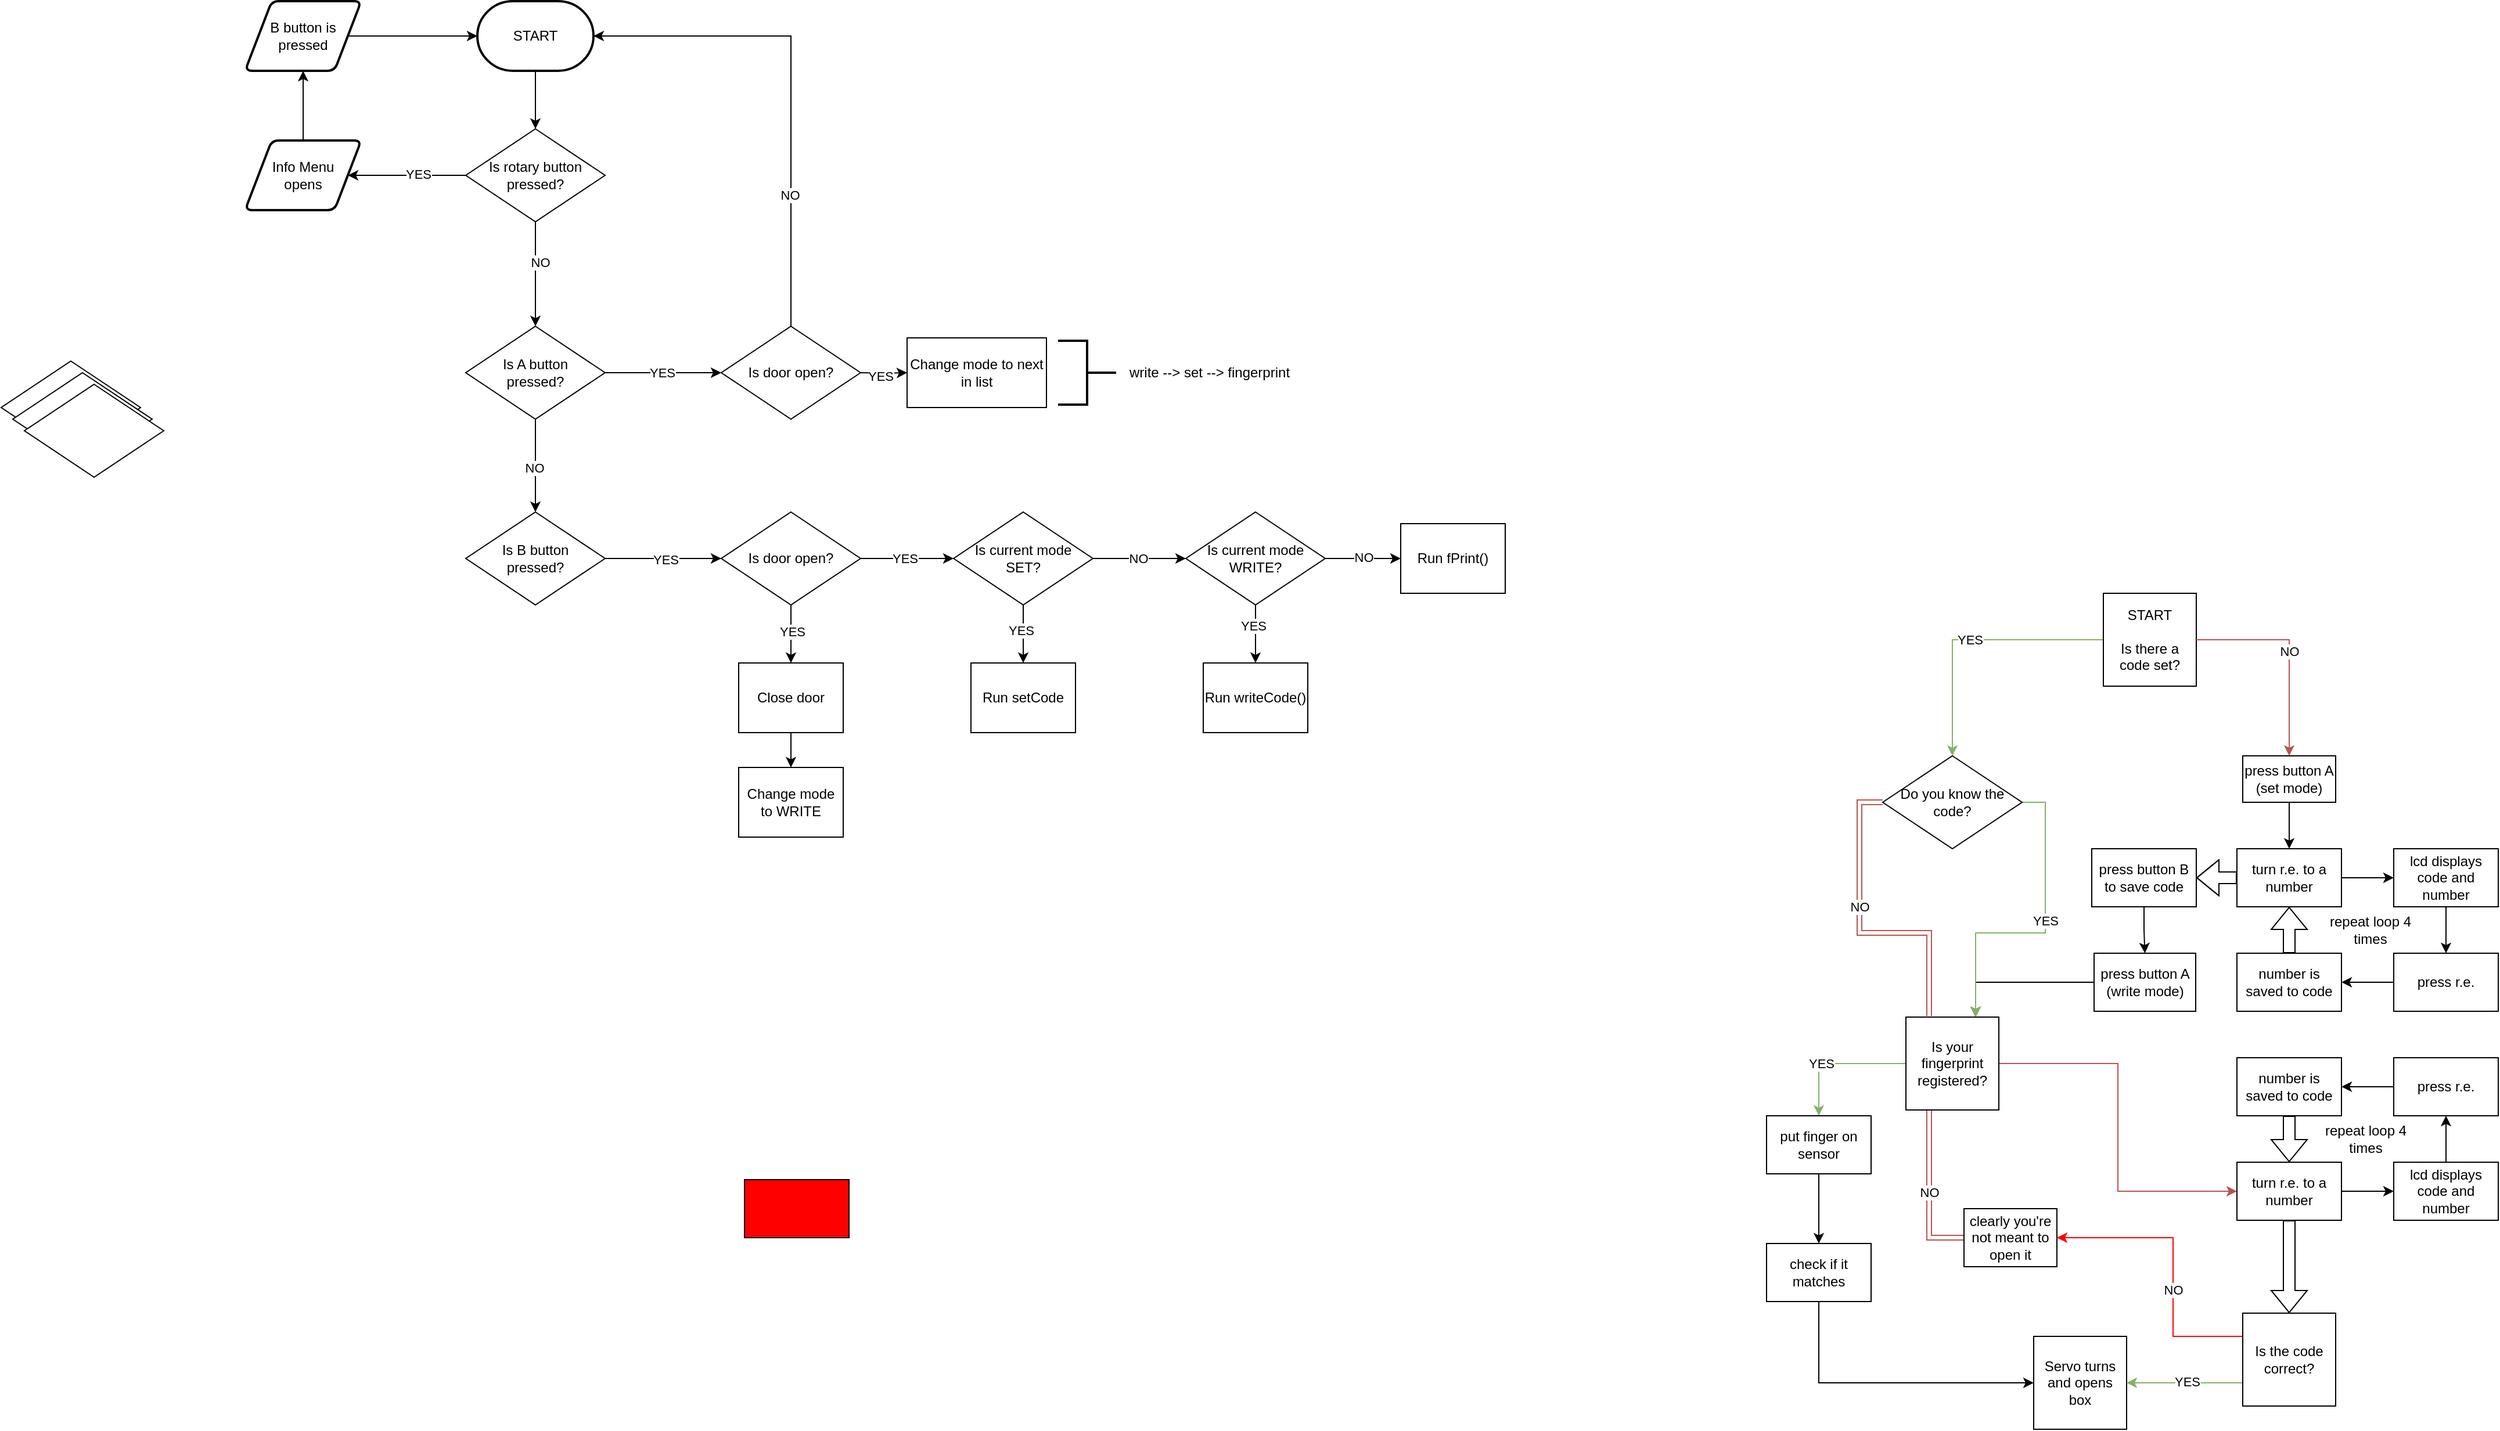 <mxfile version="24.7.17">
  <diagram name="Page-1" id="4keMhU1m6_NQmx0ATTLh">
    <mxGraphModel dx="2537" dy="1968" grid="1" gridSize="10" guides="1" tooltips="1" connect="1" arrows="1" fold="1" page="1" pageScale="1" pageWidth="850" pageHeight="1100" math="0" shadow="0">
      <root>
        <mxCell id="0" />
        <mxCell id="1" parent="0" />
        <mxCell id="Y9IEUGN4yLxHaYzmlcn8-6" value="YES" style="endArrow=classic;html=1;rounded=0;exitX=0;exitY=0.5;exitDx=0;exitDy=0;fillColor=#d5e8d4;strokeColor=#82b366;entryX=0.5;entryY=0;entryDx=0;entryDy=0;" parent="1" source="Y9IEUGN4yLxHaYzmlcn8-1" edge="1">
          <mxGeometry width="50" height="50" relative="1" as="geometry">
            <mxPoint x="890" y="-65" as="sourcePoint" />
            <mxPoint x="900" y="-70" as="targetPoint" />
            <Array as="points">
              <mxPoint x="900" y="-170" />
            </Array>
          </mxGeometry>
        </mxCell>
        <mxCell id="Y9IEUGN4yLxHaYzmlcn8-1" value="START&lt;div&gt;&lt;br&gt;&lt;/div&gt;&lt;div&gt;Is there a code set?&lt;/div&gt;" style="whiteSpace=wrap;html=1;aspect=fixed;" parent="1" vertex="1">
          <mxGeometry x="1030" y="-210" width="80" height="80" as="geometry" />
        </mxCell>
        <mxCell id="mTWdSfqGaFR24vx2Uy-N-37" style="edgeStyle=orthogonalEdgeStyle;rounded=0;orthogonalLoop=1;jettySize=auto;html=1;entryX=0.5;entryY=0;entryDx=0;entryDy=0;fillColor=#d5e8d4;strokeColor=#82b366;" parent="1" source="Y9IEUGN4yLxHaYzmlcn8-2" target="mTWdSfqGaFR24vx2Uy-N-36" edge="1">
          <mxGeometry relative="1" as="geometry" />
        </mxCell>
        <mxCell id="mTWdSfqGaFR24vx2Uy-N-39" value="YES" style="edgeLabel;html=1;align=center;verticalAlign=middle;resizable=0;points=[];" parent="mTWdSfqGaFR24vx2Uy-N-37" vertex="1" connectable="0">
          <mxGeometry x="-0.067" y="3" relative="1" as="geometry">
            <mxPoint x="-17" y="-3" as="offset" />
          </mxGeometry>
        </mxCell>
        <mxCell id="mTWdSfqGaFR24vx2Uy-N-45" style="edgeStyle=orthogonalEdgeStyle;rounded=0;orthogonalLoop=1;jettySize=auto;html=1;exitX=0.25;exitY=1;exitDx=0;exitDy=0;entryX=0;entryY=0.5;entryDx=0;entryDy=0;fillColor=#f8cecc;strokeColor=#b85450;shape=link;" parent="1" source="Y9IEUGN4yLxHaYzmlcn8-2" target="mTWdSfqGaFR24vx2Uy-N-33" edge="1">
          <mxGeometry relative="1" as="geometry" />
        </mxCell>
        <mxCell id="mTWdSfqGaFR24vx2Uy-N-46" value="NO" style="edgeLabel;html=1;align=center;verticalAlign=middle;resizable=0;points=[];" parent="mTWdSfqGaFR24vx2Uy-N-45" vertex="1" connectable="0">
          <mxGeometry x="-0.111" y="6" relative="1" as="geometry">
            <mxPoint x="-6" y="9" as="offset" />
          </mxGeometry>
        </mxCell>
        <mxCell id="mTWdSfqGaFR24vx2Uy-N-59" style="edgeStyle=orthogonalEdgeStyle;rounded=0;orthogonalLoop=1;jettySize=auto;html=1;exitX=1;exitY=0.5;exitDx=0;exitDy=0;entryX=0;entryY=0.5;entryDx=0;entryDy=0;fillColor=#f8cecc;strokeColor=#b85450;" parent="1" source="Y9IEUGN4yLxHaYzmlcn8-2" target="mTWdSfqGaFR24vx2Uy-N-57" edge="1">
          <mxGeometry relative="1" as="geometry" />
        </mxCell>
        <mxCell id="Y9IEUGN4yLxHaYzmlcn8-2" value="Is your fingerprint registered?" style="whiteSpace=wrap;html=1;aspect=fixed;" parent="1" vertex="1">
          <mxGeometry x="860" y="155" width="80" height="80" as="geometry" />
        </mxCell>
        <mxCell id="Y9IEUGN4yLxHaYzmlcn8-4" value="NO" style="endArrow=classic;html=1;rounded=0;exitX=1;exitY=0.5;exitDx=0;exitDy=0;entryX=0.5;entryY=0;entryDx=0;entryDy=0;fillColor=#f8cecc;strokeColor=#b85450;" parent="1" source="Y9IEUGN4yLxHaYzmlcn8-1" edge="1">
          <mxGeometry width="50" height="50" relative="1" as="geometry">
            <mxPoint x="1130" y="-120" as="sourcePoint" />
            <mxPoint x="1190" y="-70" as="targetPoint" />
            <Array as="points">
              <mxPoint x="1190" y="-170" />
            </Array>
          </mxGeometry>
        </mxCell>
        <mxCell id="Y9IEUGN4yLxHaYzmlcn8-12" value="Servo turns and opens box" style="whiteSpace=wrap;html=1;aspect=fixed;" parent="1" vertex="1">
          <mxGeometry x="970" y="430" width="80" height="80" as="geometry" />
        </mxCell>
        <mxCell id="mTWdSfqGaFR24vx2Uy-N-22" value="" style="edgeStyle=orthogonalEdgeStyle;rounded=0;orthogonalLoop=1;jettySize=auto;html=1;" parent="1" source="mTWdSfqGaFR24vx2Uy-N-9" target="mTWdSfqGaFR24vx2Uy-N-10" edge="1">
          <mxGeometry relative="1" as="geometry" />
        </mxCell>
        <mxCell id="mTWdSfqGaFR24vx2Uy-N-9" value="press button B to save code" style="rounded=0;whiteSpace=wrap;html=1;" parent="1" vertex="1">
          <mxGeometry x="1020" y="10" width="90" height="50" as="geometry" />
        </mxCell>
        <mxCell id="mTWdSfqGaFR24vx2Uy-N-25" value="" style="edgeStyle=orthogonalEdgeStyle;rounded=0;orthogonalLoop=1;jettySize=auto;html=1;entryX=0.75;entryY=0;entryDx=0;entryDy=0;" parent="1" source="mTWdSfqGaFR24vx2Uy-N-10" target="Y9IEUGN4yLxHaYzmlcn8-2" edge="1">
          <mxGeometry relative="1" as="geometry" />
        </mxCell>
        <mxCell id="mTWdSfqGaFR24vx2Uy-N-10" value="press button A&lt;div&gt;(write mode)&lt;/div&gt;" style="rounded=0;whiteSpace=wrap;html=1;" parent="1" vertex="1">
          <mxGeometry x="1022" y="100" width="87.5" height="50" as="geometry" />
        </mxCell>
        <mxCell id="mTWdSfqGaFR24vx2Uy-N-19" value="" style="edgeStyle=orthogonalEdgeStyle;rounded=0;orthogonalLoop=1;jettySize=auto;html=1;" parent="1" source="mTWdSfqGaFR24vx2Uy-N-11" target="mTWdSfqGaFR24vx2Uy-N-12" edge="1">
          <mxGeometry relative="1" as="geometry" />
        </mxCell>
        <mxCell id="mTWdSfqGaFR24vx2Uy-N-11" value="press r.e." style="rounded=0;whiteSpace=wrap;html=1;" parent="1" vertex="1">
          <mxGeometry x="1280" y="100" width="90" height="50" as="geometry" />
        </mxCell>
        <mxCell id="mTWdSfqGaFR24vx2Uy-N-20" value="" style="edgeStyle=orthogonalEdgeStyle;rounded=0;orthogonalLoop=1;jettySize=auto;html=1;shape=flexArrow;" parent="1" source="mTWdSfqGaFR24vx2Uy-N-12" target="mTWdSfqGaFR24vx2Uy-N-14" edge="1">
          <mxGeometry relative="1" as="geometry" />
        </mxCell>
        <mxCell id="mTWdSfqGaFR24vx2Uy-N-12" value="number is saved to code" style="rounded=0;whiteSpace=wrap;html=1;" parent="1" vertex="1">
          <mxGeometry x="1145" y="100" width="90" height="50" as="geometry" />
        </mxCell>
        <mxCell id="mTWdSfqGaFR24vx2Uy-N-18" value="" style="edgeStyle=orthogonalEdgeStyle;rounded=0;orthogonalLoop=1;jettySize=auto;html=1;" parent="1" source="mTWdSfqGaFR24vx2Uy-N-13" target="mTWdSfqGaFR24vx2Uy-N-11" edge="1">
          <mxGeometry relative="1" as="geometry" />
        </mxCell>
        <mxCell id="mTWdSfqGaFR24vx2Uy-N-13" value="lcd displays code and number" style="rounded=0;whiteSpace=wrap;html=1;" parent="1" vertex="1">
          <mxGeometry x="1280" y="10" width="90" height="50" as="geometry" />
        </mxCell>
        <mxCell id="mTWdSfqGaFR24vx2Uy-N-17" value="" style="edgeStyle=orthogonalEdgeStyle;rounded=0;orthogonalLoop=1;jettySize=auto;html=1;" parent="1" source="mTWdSfqGaFR24vx2Uy-N-14" target="mTWdSfqGaFR24vx2Uy-N-13" edge="1">
          <mxGeometry relative="1" as="geometry" />
        </mxCell>
        <mxCell id="mTWdSfqGaFR24vx2Uy-N-23" value="" style="edgeStyle=orthogonalEdgeStyle;rounded=0;orthogonalLoop=1;jettySize=auto;html=1;shape=flexArrow;" parent="1" source="mTWdSfqGaFR24vx2Uy-N-14" target="mTWdSfqGaFR24vx2Uy-N-9" edge="1">
          <mxGeometry relative="1" as="geometry" />
        </mxCell>
        <mxCell id="mTWdSfqGaFR24vx2Uy-N-14" value="turn r.e. to a number" style="rounded=0;whiteSpace=wrap;html=1;" parent="1" vertex="1">
          <mxGeometry x="1145" y="10" width="90" height="50" as="geometry" />
        </mxCell>
        <mxCell id="mTWdSfqGaFR24vx2Uy-N-16" value="" style="edgeStyle=orthogonalEdgeStyle;rounded=0;orthogonalLoop=1;jettySize=auto;html=1;" parent="1" source="mTWdSfqGaFR24vx2Uy-N-15" target="mTWdSfqGaFR24vx2Uy-N-14" edge="1">
          <mxGeometry relative="1" as="geometry" />
        </mxCell>
        <mxCell id="mTWdSfqGaFR24vx2Uy-N-15" value="press button A&lt;div&gt;(set mode)&lt;/div&gt;" style="rounded=0;whiteSpace=wrap;html=1;" parent="1" vertex="1">
          <mxGeometry x="1150" y="-70" width="80" height="40" as="geometry" />
        </mxCell>
        <mxCell id="mTWdSfqGaFR24vx2Uy-N-21" value="repeat loop 4 times" style="text;html=1;align=center;verticalAlign=middle;whiteSpace=wrap;rounded=0;" parent="1" vertex="1">
          <mxGeometry x="1220" y="60" width="80" height="40" as="geometry" />
        </mxCell>
        <mxCell id="mTWdSfqGaFR24vx2Uy-N-27" value="Run writeCode()" style="rounded=0;whiteSpace=wrap;html=1;" parent="1" vertex="1">
          <mxGeometry x="255" y="-150" width="90" height="60" as="geometry" />
        </mxCell>
        <mxCell id="mTWdSfqGaFR24vx2Uy-N-28" value="Run setCode" style="rounded=0;whiteSpace=wrap;html=1;" parent="1" vertex="1">
          <mxGeometry x="55" y="-150" width="90" height="60" as="geometry" />
        </mxCell>
        <mxCell id="xAYkZJTrN2sttSAFCFm0-46" style="edgeStyle=orthogonalEdgeStyle;rounded=0;orthogonalLoop=1;jettySize=auto;html=1;exitX=0.5;exitY=1;exitDx=0;exitDy=0;entryX=0.5;entryY=0;entryDx=0;entryDy=0;" edge="1" parent="1" source="mTWdSfqGaFR24vx2Uy-N-29" target="xAYkZJTrN2sttSAFCFm0-45">
          <mxGeometry relative="1" as="geometry" />
        </mxCell>
        <mxCell id="mTWdSfqGaFR24vx2Uy-N-29" value="Close door" style="rounded=0;whiteSpace=wrap;html=1;" parent="1" vertex="1">
          <mxGeometry x="-145" y="-150" width="90" height="60" as="geometry" />
        </mxCell>
        <mxCell id="mTWdSfqGaFR24vx2Uy-N-30" value="Change mode to next in list" style="rounded=0;whiteSpace=wrap;html=1;" parent="1" vertex="1">
          <mxGeometry y="-430" width="120" height="60" as="geometry" />
        </mxCell>
        <mxCell id="mTWdSfqGaFR24vx2Uy-N-31" value="" style="rounded=0;whiteSpace=wrap;html=1;fillColor=#ff0000;" parent="1" vertex="1">
          <mxGeometry x="-140" y="295" width="90" height="50" as="geometry" />
        </mxCell>
        <mxCell id="mTWdSfqGaFR24vx2Uy-N-33" value="clearly you&#39;re not meant to open it" style="rounded=0;whiteSpace=wrap;html=1;" parent="1" vertex="1">
          <mxGeometry x="910" y="320" width="80" height="50" as="geometry" />
        </mxCell>
        <mxCell id="mTWdSfqGaFR24vx2Uy-N-41" style="edgeStyle=orthogonalEdgeStyle;rounded=0;orthogonalLoop=1;jettySize=auto;html=1;exitX=0.5;exitY=1;exitDx=0;exitDy=0;entryX=0;entryY=0.5;entryDx=0;entryDy=0;" parent="1" source="mTWdSfqGaFR24vx2Uy-N-35" target="Y9IEUGN4yLxHaYzmlcn8-12" edge="1">
          <mxGeometry relative="1" as="geometry" />
        </mxCell>
        <mxCell id="mTWdSfqGaFR24vx2Uy-N-35" value="check if it matches" style="rounded=0;whiteSpace=wrap;html=1;" parent="1" vertex="1">
          <mxGeometry x="740" y="350" width="90" height="50" as="geometry" />
        </mxCell>
        <mxCell id="mTWdSfqGaFR24vx2Uy-N-38" style="edgeStyle=orthogonalEdgeStyle;rounded=0;orthogonalLoop=1;jettySize=auto;html=1;exitX=0.5;exitY=1;exitDx=0;exitDy=0;entryX=0.5;entryY=0;entryDx=0;entryDy=0;" parent="1" source="mTWdSfqGaFR24vx2Uy-N-36" target="mTWdSfqGaFR24vx2Uy-N-35" edge="1">
          <mxGeometry relative="1" as="geometry" />
        </mxCell>
        <mxCell id="mTWdSfqGaFR24vx2Uy-N-36" value="put finger on sensor" style="rounded=0;whiteSpace=wrap;html=1;" parent="1" vertex="1">
          <mxGeometry x="740" y="240" width="90" height="50" as="geometry" />
        </mxCell>
        <mxCell id="mTWdSfqGaFR24vx2Uy-N-43" style="edgeStyle=orthogonalEdgeStyle;rounded=0;orthogonalLoop=1;jettySize=auto;html=1;exitX=1;exitY=0.5;exitDx=0;exitDy=0;entryX=0.75;entryY=0;entryDx=0;entryDy=0;fillColor=#d5e8d4;strokeColor=#82b366;" parent="1" source="xAYkZJTrN2sttSAFCFm0-1" target="Y9IEUGN4yLxHaYzmlcn8-2" edge="1">
          <mxGeometry relative="1" as="geometry">
            <mxPoint x="920" y="10" as="sourcePoint" />
          </mxGeometry>
        </mxCell>
        <mxCell id="mTWdSfqGaFR24vx2Uy-N-44" value="YES" style="edgeLabel;html=1;align=center;verticalAlign=middle;resizable=0;points=[];" parent="mTWdSfqGaFR24vx2Uy-N-43" vertex="1" connectable="0">
          <mxGeometry x="-0.093" y="3" relative="1" as="geometry">
            <mxPoint x="-3" y="2" as="offset" />
          </mxGeometry>
        </mxCell>
        <mxCell id="mTWdSfqGaFR24vx2Uy-N-47" style="edgeStyle=orthogonalEdgeStyle;rounded=0;orthogonalLoop=1;jettySize=auto;html=1;exitX=0;exitY=0.5;exitDx=0;exitDy=0;entryX=0.25;entryY=0;entryDx=0;entryDy=0;shape=link;fillColor=#f8cecc;strokeColor=#b85450;gradientColor=#ea6b66;" parent="1" source="xAYkZJTrN2sttSAFCFm0-1" target="Y9IEUGN4yLxHaYzmlcn8-2" edge="1">
          <mxGeometry relative="1" as="geometry">
            <mxPoint x="880" y="10" as="sourcePoint" />
          </mxGeometry>
        </mxCell>
        <mxCell id="mTWdSfqGaFR24vx2Uy-N-49" value="NO" style="edgeLabel;html=1;align=center;verticalAlign=middle;resizable=0;points=[];" parent="mTWdSfqGaFR24vx2Uy-N-47" vertex="1" connectable="0">
          <mxGeometry x="-0.171" y="2" relative="1" as="geometry">
            <mxPoint x="-2" as="offset" />
          </mxGeometry>
        </mxCell>
        <mxCell id="mTWdSfqGaFR24vx2Uy-N-50" value="" style="edgeStyle=orthogonalEdgeStyle;rounded=0;orthogonalLoop=1;jettySize=auto;html=1;" parent="1" source="mTWdSfqGaFR24vx2Uy-N-51" target="mTWdSfqGaFR24vx2Uy-N-53" edge="1">
          <mxGeometry relative="1" as="geometry" />
        </mxCell>
        <mxCell id="mTWdSfqGaFR24vx2Uy-N-51" value="press r.e." style="rounded=0;whiteSpace=wrap;html=1;" parent="1" vertex="1">
          <mxGeometry x="1280" y="190" width="90" height="50" as="geometry" />
        </mxCell>
        <mxCell id="mTWdSfqGaFR24vx2Uy-N-52" value="" style="edgeStyle=orthogonalEdgeStyle;rounded=0;orthogonalLoop=1;jettySize=auto;html=1;shape=flexArrow;" parent="1" source="mTWdSfqGaFR24vx2Uy-N-53" target="mTWdSfqGaFR24vx2Uy-N-57" edge="1">
          <mxGeometry relative="1" as="geometry" />
        </mxCell>
        <mxCell id="mTWdSfqGaFR24vx2Uy-N-53" value="number is saved to code" style="rounded=0;whiteSpace=wrap;html=1;" parent="1" vertex="1">
          <mxGeometry x="1145" y="190" width="90" height="50" as="geometry" />
        </mxCell>
        <mxCell id="mTWdSfqGaFR24vx2Uy-N-54" value="" style="edgeStyle=orthogonalEdgeStyle;rounded=0;orthogonalLoop=1;jettySize=auto;html=1;" parent="1" source="mTWdSfqGaFR24vx2Uy-N-55" target="mTWdSfqGaFR24vx2Uy-N-51" edge="1">
          <mxGeometry relative="1" as="geometry" />
        </mxCell>
        <mxCell id="mTWdSfqGaFR24vx2Uy-N-55" value="lcd displays code and number" style="rounded=0;whiteSpace=wrap;html=1;" parent="1" vertex="1">
          <mxGeometry x="1280" y="280" width="90" height="50" as="geometry" />
        </mxCell>
        <mxCell id="mTWdSfqGaFR24vx2Uy-N-56" value="" style="edgeStyle=orthogonalEdgeStyle;rounded=0;orthogonalLoop=1;jettySize=auto;html=1;" parent="1" source="mTWdSfqGaFR24vx2Uy-N-57" target="mTWdSfqGaFR24vx2Uy-N-55" edge="1">
          <mxGeometry relative="1" as="geometry" />
        </mxCell>
        <mxCell id="mTWdSfqGaFR24vx2Uy-N-61" style="edgeStyle=orthogonalEdgeStyle;rounded=0;orthogonalLoop=1;jettySize=auto;html=1;exitX=0.5;exitY=1;exitDx=0;exitDy=0;entryX=0.5;entryY=0;entryDx=0;entryDy=0;shape=flexArrow;" parent="1" source="mTWdSfqGaFR24vx2Uy-N-57" target="mTWdSfqGaFR24vx2Uy-N-60" edge="1">
          <mxGeometry relative="1" as="geometry" />
        </mxCell>
        <mxCell id="mTWdSfqGaFR24vx2Uy-N-57" value="turn r.e. to a number" style="rounded=0;whiteSpace=wrap;html=1;" parent="1" vertex="1">
          <mxGeometry x="1145" y="280" width="90" height="50" as="geometry" />
        </mxCell>
        <mxCell id="mTWdSfqGaFR24vx2Uy-N-58" value="repeat loop 4 times" style="text;html=1;align=center;verticalAlign=middle;whiteSpace=wrap;rounded=0;" parent="1" vertex="1">
          <mxGeometry x="1216" y="240" width="80" height="40" as="geometry" />
        </mxCell>
        <mxCell id="mTWdSfqGaFR24vx2Uy-N-62" style="edgeStyle=orthogonalEdgeStyle;rounded=0;orthogonalLoop=1;jettySize=auto;html=1;exitX=0;exitY=0.75;exitDx=0;exitDy=0;entryX=1;entryY=0.5;entryDx=0;entryDy=0;fillColor=#d5e8d4;gradientColor=#97d077;strokeColor=#82b366;" parent="1" source="mTWdSfqGaFR24vx2Uy-N-60" target="Y9IEUGN4yLxHaYzmlcn8-12" edge="1">
          <mxGeometry relative="1" as="geometry" />
        </mxCell>
        <mxCell id="mTWdSfqGaFR24vx2Uy-N-63" value="YES" style="edgeLabel;html=1;align=center;verticalAlign=middle;resizable=0;points=[];" parent="mTWdSfqGaFR24vx2Uy-N-62" vertex="1" connectable="0">
          <mxGeometry x="-0.043" y="-1" relative="1" as="geometry">
            <mxPoint as="offset" />
          </mxGeometry>
        </mxCell>
        <mxCell id="mTWdSfqGaFR24vx2Uy-N-64" style="edgeStyle=orthogonalEdgeStyle;rounded=0;orthogonalLoop=1;jettySize=auto;html=1;exitX=0;exitY=0.25;exitDx=0;exitDy=0;entryX=1;entryY=0.5;entryDx=0;entryDy=0;fillColor=#f8cecc;gradientColor=#ea6b66;strokeColor=#FF0000;" parent="1" source="mTWdSfqGaFR24vx2Uy-N-60" target="mTWdSfqGaFR24vx2Uy-N-33" edge="1">
          <mxGeometry relative="1" as="geometry">
            <Array as="points">
              <mxPoint x="1090" y="430" />
              <mxPoint x="1090" y="345" />
            </Array>
          </mxGeometry>
        </mxCell>
        <mxCell id="mTWdSfqGaFR24vx2Uy-N-65" value="NO" style="edgeLabel;html=1;align=center;verticalAlign=middle;resizable=0;points=[];" parent="mTWdSfqGaFR24vx2Uy-N-64" vertex="1" connectable="0">
          <mxGeometry x="-0.184" relative="1" as="geometry">
            <mxPoint as="offset" />
          </mxGeometry>
        </mxCell>
        <mxCell id="mTWdSfqGaFR24vx2Uy-N-60" value="Is the code correct?" style="whiteSpace=wrap;html=1;aspect=fixed;" parent="1" vertex="1">
          <mxGeometry x="1150" y="410" width="80" height="80" as="geometry" />
        </mxCell>
        <mxCell id="xAYkZJTrN2sttSAFCFm0-1" value="Do you know the code?" style="rhombus;whiteSpace=wrap;html=1;" vertex="1" parent="1">
          <mxGeometry x="840" y="-70" width="120" height="80" as="geometry" />
        </mxCell>
        <mxCell id="xAYkZJTrN2sttSAFCFm0-9" style="edgeStyle=orthogonalEdgeStyle;rounded=0;orthogonalLoop=1;jettySize=auto;html=1;exitX=0.5;exitY=1;exitDx=0;exitDy=0;exitPerimeter=0;entryX=0.5;entryY=0;entryDx=0;entryDy=0;" edge="1" parent="1" source="xAYkZJTrN2sttSAFCFm0-4" target="xAYkZJTrN2sttSAFCFm0-8">
          <mxGeometry relative="1" as="geometry" />
        </mxCell>
        <mxCell id="xAYkZJTrN2sttSAFCFm0-4" value="START" style="strokeWidth=2;html=1;shape=mxgraph.flowchart.terminator;whiteSpace=wrap;" vertex="1" parent="1">
          <mxGeometry x="-370" y="-720" width="100" height="60" as="geometry" />
        </mxCell>
        <mxCell id="xAYkZJTrN2sttSAFCFm0-5" value="" style="rhombus;whiteSpace=wrap;html=1;" vertex="1" parent="1">
          <mxGeometry x="-780" y="-410" width="120" height="80" as="geometry" />
        </mxCell>
        <mxCell id="xAYkZJTrN2sttSAFCFm0-24" style="edgeStyle=orthogonalEdgeStyle;rounded=0;orthogonalLoop=1;jettySize=auto;html=1;exitX=0.5;exitY=1;exitDx=0;exitDy=0;entryX=0.5;entryY=0;entryDx=0;entryDy=0;" edge="1" parent="1" source="xAYkZJTrN2sttSAFCFm0-7" target="xAYkZJTrN2sttSAFCFm0-23">
          <mxGeometry relative="1" as="geometry" />
        </mxCell>
        <mxCell id="xAYkZJTrN2sttSAFCFm0-25" value="NO" style="edgeLabel;html=1;align=center;verticalAlign=middle;resizable=0;points=[];" vertex="1" connectable="0" parent="xAYkZJTrN2sttSAFCFm0-24">
          <mxGeometry x="0.041" y="-1" relative="1" as="geometry">
            <mxPoint as="offset" />
          </mxGeometry>
        </mxCell>
        <mxCell id="xAYkZJTrN2sttSAFCFm0-30" style="edgeStyle=orthogonalEdgeStyle;rounded=0;orthogonalLoop=1;jettySize=auto;html=1;exitX=1;exitY=0.5;exitDx=0;exitDy=0;entryX=0;entryY=0.5;entryDx=0;entryDy=0;" edge="1" parent="1" source="xAYkZJTrN2sttSAFCFm0-7" target="xAYkZJTrN2sttSAFCFm0-22">
          <mxGeometry relative="1" as="geometry">
            <mxPoint x="-190" y="-400" as="targetPoint" />
          </mxGeometry>
        </mxCell>
        <mxCell id="xAYkZJTrN2sttSAFCFm0-31" value="YES" style="edgeLabel;html=1;align=center;verticalAlign=middle;resizable=0;points=[];" vertex="1" connectable="0" parent="xAYkZJTrN2sttSAFCFm0-30">
          <mxGeometry x="-0.194" y="-3" relative="1" as="geometry">
            <mxPoint x="8" y="-3" as="offset" />
          </mxGeometry>
        </mxCell>
        <mxCell id="xAYkZJTrN2sttSAFCFm0-7" value="Is A button&lt;div&gt;pressed?&lt;/div&gt;" style="rhombus;whiteSpace=wrap;html=1;" vertex="1" parent="1">
          <mxGeometry x="-380" y="-440" width="120" height="80" as="geometry" />
        </mxCell>
        <mxCell id="xAYkZJTrN2sttSAFCFm0-12" style="edgeStyle=orthogonalEdgeStyle;rounded=0;orthogonalLoop=1;jettySize=auto;html=1;exitX=0;exitY=0.5;exitDx=0;exitDy=0;entryX=1;entryY=0.5;entryDx=0;entryDy=0;" edge="1" parent="1" source="xAYkZJTrN2sttSAFCFm0-8" target="xAYkZJTrN2sttSAFCFm0-10">
          <mxGeometry relative="1" as="geometry" />
        </mxCell>
        <mxCell id="xAYkZJTrN2sttSAFCFm0-20" value="YES" style="edgeLabel;html=1;align=center;verticalAlign=middle;resizable=0;points=[];" vertex="1" connectable="0" parent="xAYkZJTrN2sttSAFCFm0-12">
          <mxGeometry x="-0.201" y="-1" relative="1" as="geometry">
            <mxPoint x="-1" as="offset" />
          </mxGeometry>
        </mxCell>
        <mxCell id="xAYkZJTrN2sttSAFCFm0-18" style="edgeStyle=orthogonalEdgeStyle;rounded=0;orthogonalLoop=1;jettySize=auto;html=1;exitX=0.5;exitY=1;exitDx=0;exitDy=0;entryX=0.5;entryY=0;entryDx=0;entryDy=0;" edge="1" parent="1" source="xAYkZJTrN2sttSAFCFm0-8" target="xAYkZJTrN2sttSAFCFm0-7">
          <mxGeometry relative="1" as="geometry" />
        </mxCell>
        <mxCell id="xAYkZJTrN2sttSAFCFm0-19" value="NO" style="edgeLabel;html=1;align=center;verticalAlign=middle;resizable=0;points=[];" vertex="1" connectable="0" parent="xAYkZJTrN2sttSAFCFm0-18">
          <mxGeometry x="-0.224" y="4" relative="1" as="geometry">
            <mxPoint as="offset" />
          </mxGeometry>
        </mxCell>
        <mxCell id="xAYkZJTrN2sttSAFCFm0-8" value="Is rotary button pressed?" style="rhombus;whiteSpace=wrap;html=1;" vertex="1" parent="1">
          <mxGeometry x="-380" y="-610" width="120" height="80" as="geometry" />
        </mxCell>
        <mxCell id="xAYkZJTrN2sttSAFCFm0-16" value="" style="edgeStyle=orthogonalEdgeStyle;rounded=0;orthogonalLoop=1;jettySize=auto;html=1;" edge="1" parent="1" source="xAYkZJTrN2sttSAFCFm0-10" target="xAYkZJTrN2sttSAFCFm0-14">
          <mxGeometry relative="1" as="geometry" />
        </mxCell>
        <mxCell id="xAYkZJTrN2sttSAFCFm0-10" value="Info Menu&lt;div&gt;&lt;span style=&quot;background-color: initial;&quot;&gt;opens&lt;/span&gt;&lt;/div&gt;" style="shape=parallelogram;html=1;strokeWidth=2;perimeter=parallelogramPerimeter;whiteSpace=wrap;rounded=1;arcSize=12;size=0.23;" vertex="1" parent="1">
          <mxGeometry x="-570" y="-600" width="100" height="60" as="geometry" />
        </mxCell>
        <mxCell id="xAYkZJTrN2sttSAFCFm0-17" value="" style="edgeStyle=orthogonalEdgeStyle;rounded=0;orthogonalLoop=1;jettySize=auto;html=1;" edge="1" parent="1" source="xAYkZJTrN2sttSAFCFm0-14" target="xAYkZJTrN2sttSAFCFm0-4">
          <mxGeometry relative="1" as="geometry" />
        </mxCell>
        <mxCell id="xAYkZJTrN2sttSAFCFm0-14" value="B button is&lt;div&gt;pressed&lt;/div&gt;" style="shape=parallelogram;html=1;strokeWidth=2;perimeter=parallelogramPerimeter;whiteSpace=wrap;rounded=1;arcSize=12;size=0.23;" vertex="1" parent="1">
          <mxGeometry x="-570" y="-720" width="100" height="60" as="geometry" />
        </mxCell>
        <mxCell id="xAYkZJTrN2sttSAFCFm0-21" value="" style="rhombus;whiteSpace=wrap;html=1;" vertex="1" parent="1">
          <mxGeometry x="-770" y="-400" width="120" height="80" as="geometry" />
        </mxCell>
        <mxCell id="xAYkZJTrN2sttSAFCFm0-32" style="edgeStyle=orthogonalEdgeStyle;rounded=0;orthogonalLoop=1;jettySize=auto;html=1;exitX=1;exitY=0.5;exitDx=0;exitDy=0;entryX=0;entryY=0.5;entryDx=0;entryDy=0;" edge="1" parent="1" target="mTWdSfqGaFR24vx2Uy-N-30">
          <mxGeometry relative="1" as="geometry">
            <mxPoint x="-40" y="-400" as="sourcePoint" />
          </mxGeometry>
        </mxCell>
        <mxCell id="xAYkZJTrN2sttSAFCFm0-33" value="YES" style="edgeLabel;html=1;align=center;verticalAlign=middle;resizable=0;points=[];" vertex="1" connectable="0" parent="xAYkZJTrN2sttSAFCFm0-32">
          <mxGeometry x="-0.151" y="-2" relative="1" as="geometry">
            <mxPoint as="offset" />
          </mxGeometry>
        </mxCell>
        <mxCell id="xAYkZJTrN2sttSAFCFm0-22" value="Is door open?" style="rhombus;whiteSpace=wrap;html=1;" vertex="1" parent="1">
          <mxGeometry x="-160" y="-440" width="120" height="80" as="geometry" />
        </mxCell>
        <mxCell id="xAYkZJTrN2sttSAFCFm0-40" style="edgeStyle=orthogonalEdgeStyle;rounded=0;orthogonalLoop=1;jettySize=auto;html=1;exitX=1;exitY=0.5;exitDx=0;exitDy=0;entryX=0;entryY=0.5;entryDx=0;entryDy=0;" edge="1" parent="1" source="xAYkZJTrN2sttSAFCFm0-23" target="xAYkZJTrN2sttSAFCFm0-38">
          <mxGeometry relative="1" as="geometry" />
        </mxCell>
        <mxCell id="xAYkZJTrN2sttSAFCFm0-47" value="YES" style="edgeLabel;html=1;align=center;verticalAlign=middle;resizable=0;points=[];" vertex="1" connectable="0" parent="xAYkZJTrN2sttSAFCFm0-40">
          <mxGeometry x="0.048" y="-1" relative="1" as="geometry">
            <mxPoint x="-1" as="offset" />
          </mxGeometry>
        </mxCell>
        <mxCell id="xAYkZJTrN2sttSAFCFm0-23" value="Is B button&lt;div&gt;pressed?&lt;/div&gt;" style="rhombus;whiteSpace=wrap;html=1;" vertex="1" parent="1">
          <mxGeometry x="-380" y="-280" width="120" height="80" as="geometry" />
        </mxCell>
        <mxCell id="xAYkZJTrN2sttSAFCFm0-28" value="" style="strokeWidth=2;html=1;shape=mxgraph.flowchart.annotation_2;align=left;labelPosition=right;pointerEvents=1;direction=west;" vertex="1" parent="1">
          <mxGeometry x="130" y="-427.5" width="50" height="55" as="geometry" />
        </mxCell>
        <mxCell id="xAYkZJTrN2sttSAFCFm0-29" value="write --&amp;gt; set --&amp;gt; fingerprint" style="text;html=1;align=center;verticalAlign=middle;resizable=0;points=[];autosize=1;strokeColor=none;fillColor=none;" vertex="1" parent="1">
          <mxGeometry x="180" y="-415" width="160" height="30" as="geometry" />
        </mxCell>
        <mxCell id="xAYkZJTrN2sttSAFCFm0-34" style="edgeStyle=orthogonalEdgeStyle;rounded=0;orthogonalLoop=1;jettySize=auto;html=1;exitX=0.5;exitY=0;exitDx=0;exitDy=0;entryX=1;entryY=0.5;entryDx=0;entryDy=0;entryPerimeter=0;" edge="1" parent="1" source="xAYkZJTrN2sttSAFCFm0-22" target="xAYkZJTrN2sttSAFCFm0-4">
          <mxGeometry relative="1" as="geometry" />
        </mxCell>
        <mxCell id="xAYkZJTrN2sttSAFCFm0-35" value="NO" style="edgeLabel;html=1;align=center;verticalAlign=middle;resizable=0;points=[];" vertex="1" connectable="0" parent="xAYkZJTrN2sttSAFCFm0-34">
          <mxGeometry x="-0.463" y="1" relative="1" as="geometry">
            <mxPoint as="offset" />
          </mxGeometry>
        </mxCell>
        <mxCell id="xAYkZJTrN2sttSAFCFm0-36" value="" style="rhombus;whiteSpace=wrap;html=1;" vertex="1" parent="1">
          <mxGeometry x="-760" y="-390" width="120" height="80" as="geometry" />
        </mxCell>
        <mxCell id="xAYkZJTrN2sttSAFCFm0-43" style="edgeStyle=orthogonalEdgeStyle;rounded=0;orthogonalLoop=1;jettySize=auto;html=1;exitX=1;exitY=0.5;exitDx=0;exitDy=0;entryX=0;entryY=0.5;entryDx=0;entryDy=0;" edge="1" parent="1" source="xAYkZJTrN2sttSAFCFm0-37" target="xAYkZJTrN2sttSAFCFm0-42">
          <mxGeometry relative="1" as="geometry" />
        </mxCell>
        <mxCell id="xAYkZJTrN2sttSAFCFm0-49" value="NO" style="edgeLabel;html=1;align=center;verticalAlign=middle;resizable=0;points=[];" vertex="1" connectable="0" parent="xAYkZJTrN2sttSAFCFm0-43">
          <mxGeometry x="-0.013" y="4" relative="1" as="geometry">
            <mxPoint x="-1" y="4" as="offset" />
          </mxGeometry>
        </mxCell>
        <mxCell id="xAYkZJTrN2sttSAFCFm0-50" style="edgeStyle=orthogonalEdgeStyle;rounded=0;orthogonalLoop=1;jettySize=auto;html=1;exitX=0.5;exitY=1;exitDx=0;exitDy=0;entryX=0.5;entryY=0;entryDx=0;entryDy=0;" edge="1" parent="1" source="xAYkZJTrN2sttSAFCFm0-37" target="mTWdSfqGaFR24vx2Uy-N-28">
          <mxGeometry relative="1" as="geometry" />
        </mxCell>
        <mxCell id="xAYkZJTrN2sttSAFCFm0-52" value="YES" style="edgeLabel;html=1;align=center;verticalAlign=middle;resizable=0;points=[];" vertex="1" connectable="0" parent="xAYkZJTrN2sttSAFCFm0-50">
          <mxGeometry x="-0.143" y="-2" relative="1" as="geometry">
            <mxPoint as="offset" />
          </mxGeometry>
        </mxCell>
        <mxCell id="xAYkZJTrN2sttSAFCFm0-37" value="Is current mode&lt;div&gt;SET?&lt;/div&gt;" style="rhombus;whiteSpace=wrap;html=1;" vertex="1" parent="1">
          <mxGeometry x="40" y="-280" width="120" height="80" as="geometry" />
        </mxCell>
        <mxCell id="xAYkZJTrN2sttSAFCFm0-41" style="edgeStyle=orthogonalEdgeStyle;rounded=0;orthogonalLoop=1;jettySize=auto;html=1;exitX=1;exitY=0.5;exitDx=0;exitDy=0;entryX=0;entryY=0.5;entryDx=0;entryDy=0;" edge="1" parent="1" source="xAYkZJTrN2sttSAFCFm0-38" target="xAYkZJTrN2sttSAFCFm0-37">
          <mxGeometry relative="1" as="geometry" />
        </mxCell>
        <mxCell id="xAYkZJTrN2sttSAFCFm0-48" value="YES" style="edgeLabel;html=1;align=center;verticalAlign=middle;resizable=0;points=[];" vertex="1" connectable="0" parent="xAYkZJTrN2sttSAFCFm0-41">
          <mxGeometry x="-0.043" relative="1" as="geometry">
            <mxPoint x="-1" as="offset" />
          </mxGeometry>
        </mxCell>
        <mxCell id="xAYkZJTrN2sttSAFCFm0-44" style="edgeStyle=orthogonalEdgeStyle;rounded=0;orthogonalLoop=1;jettySize=auto;html=1;exitX=0.5;exitY=1;exitDx=0;exitDy=0;entryX=0.5;entryY=0;entryDx=0;entryDy=0;" edge="1" parent="1" source="xAYkZJTrN2sttSAFCFm0-38" target="mTWdSfqGaFR24vx2Uy-N-29">
          <mxGeometry relative="1" as="geometry" />
        </mxCell>
        <mxCell id="xAYkZJTrN2sttSAFCFm0-51" value="YES" style="edgeLabel;html=1;align=center;verticalAlign=middle;resizable=0;points=[];" vertex="1" connectable="0" parent="xAYkZJTrN2sttSAFCFm0-44">
          <mxGeometry x="-0.097" y="1" relative="1" as="geometry">
            <mxPoint as="offset" />
          </mxGeometry>
        </mxCell>
        <mxCell id="xAYkZJTrN2sttSAFCFm0-38" value="Is door open?" style="rhombus;whiteSpace=wrap;html=1;" vertex="1" parent="1">
          <mxGeometry x="-160" y="-280" width="120" height="80" as="geometry" />
        </mxCell>
        <mxCell id="xAYkZJTrN2sttSAFCFm0-53" style="edgeStyle=orthogonalEdgeStyle;rounded=0;orthogonalLoop=1;jettySize=auto;html=1;exitX=0.5;exitY=1;exitDx=0;exitDy=0;entryX=0.5;entryY=0;entryDx=0;entryDy=0;" edge="1" parent="1" source="xAYkZJTrN2sttSAFCFm0-42" target="mTWdSfqGaFR24vx2Uy-N-27">
          <mxGeometry relative="1" as="geometry" />
        </mxCell>
        <mxCell id="xAYkZJTrN2sttSAFCFm0-57" value="YES" style="edgeLabel;html=1;align=center;verticalAlign=middle;resizable=0;points=[];" vertex="1" connectable="0" parent="xAYkZJTrN2sttSAFCFm0-53">
          <mxGeometry x="-0.285" y="-2" relative="1" as="geometry">
            <mxPoint as="offset" />
          </mxGeometry>
        </mxCell>
        <mxCell id="xAYkZJTrN2sttSAFCFm0-55" style="edgeStyle=orthogonalEdgeStyle;rounded=0;orthogonalLoop=1;jettySize=auto;html=1;exitX=1;exitY=0.5;exitDx=0;exitDy=0;entryX=0;entryY=0.5;entryDx=0;entryDy=0;" edge="1" parent="1" source="xAYkZJTrN2sttSAFCFm0-42" target="xAYkZJTrN2sttSAFCFm0-54">
          <mxGeometry relative="1" as="geometry" />
        </mxCell>
        <mxCell id="xAYkZJTrN2sttSAFCFm0-56" value="NO" style="edgeLabel;html=1;align=center;verticalAlign=middle;resizable=0;points=[];" vertex="1" connectable="0" parent="xAYkZJTrN2sttSAFCFm0-55">
          <mxGeometry x="0.034" y="1" relative="1" as="geometry">
            <mxPoint x="-1" as="offset" />
          </mxGeometry>
        </mxCell>
        <mxCell id="xAYkZJTrN2sttSAFCFm0-42" value="Is current mode&lt;div&gt;WRITE?&lt;/div&gt;" style="rhombus;whiteSpace=wrap;html=1;" vertex="1" parent="1">
          <mxGeometry x="240" y="-280" width="120" height="80" as="geometry" />
        </mxCell>
        <mxCell id="xAYkZJTrN2sttSAFCFm0-45" value="Change mode to WRITE" style="rounded=0;whiteSpace=wrap;html=1;" vertex="1" parent="1">
          <mxGeometry x="-145" y="-60" width="90" height="60" as="geometry" />
        </mxCell>
        <mxCell id="xAYkZJTrN2sttSAFCFm0-54" value="Run fPrint()" style="rounded=0;whiteSpace=wrap;html=1;" vertex="1" parent="1">
          <mxGeometry x="425" y="-270" width="90" height="60" as="geometry" />
        </mxCell>
      </root>
    </mxGraphModel>
  </diagram>
</mxfile>
